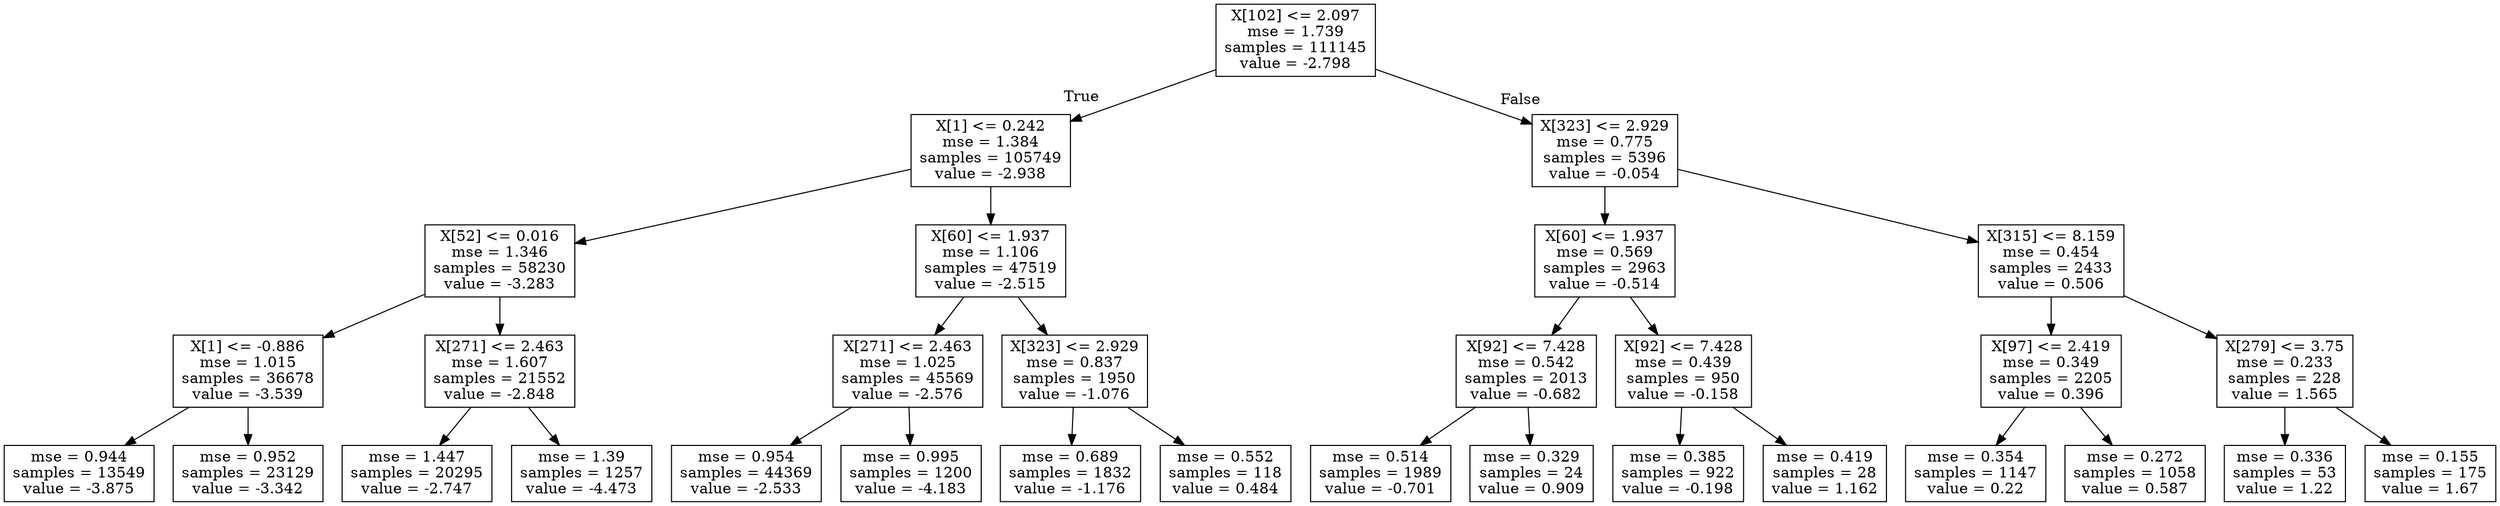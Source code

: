 digraph Tree {
node [shape=box] ;
0 [label="X[102] <= 2.097\nmse = 1.739\nsamples = 111145\nvalue = -2.798"] ;
1 [label="X[1] <= 0.242\nmse = 1.384\nsamples = 105749\nvalue = -2.938"] ;
0 -> 1 [labeldistance=2.5, labelangle=45, headlabel="True"] ;
2 [label="X[52] <= 0.016\nmse = 1.346\nsamples = 58230\nvalue = -3.283"] ;
1 -> 2 ;
3 [label="X[1] <= -0.886\nmse = 1.015\nsamples = 36678\nvalue = -3.539"] ;
2 -> 3 ;
4 [label="mse = 0.944\nsamples = 13549\nvalue = -3.875"] ;
3 -> 4 ;
5 [label="mse = 0.952\nsamples = 23129\nvalue = -3.342"] ;
3 -> 5 ;
6 [label="X[271] <= 2.463\nmse = 1.607\nsamples = 21552\nvalue = -2.848"] ;
2 -> 6 ;
7 [label="mse = 1.447\nsamples = 20295\nvalue = -2.747"] ;
6 -> 7 ;
8 [label="mse = 1.39\nsamples = 1257\nvalue = -4.473"] ;
6 -> 8 ;
9 [label="X[60] <= 1.937\nmse = 1.106\nsamples = 47519\nvalue = -2.515"] ;
1 -> 9 ;
10 [label="X[271] <= 2.463\nmse = 1.025\nsamples = 45569\nvalue = -2.576"] ;
9 -> 10 ;
11 [label="mse = 0.954\nsamples = 44369\nvalue = -2.533"] ;
10 -> 11 ;
12 [label="mse = 0.995\nsamples = 1200\nvalue = -4.183"] ;
10 -> 12 ;
13 [label="X[323] <= 2.929\nmse = 0.837\nsamples = 1950\nvalue = -1.076"] ;
9 -> 13 ;
14 [label="mse = 0.689\nsamples = 1832\nvalue = -1.176"] ;
13 -> 14 ;
15 [label="mse = 0.552\nsamples = 118\nvalue = 0.484"] ;
13 -> 15 ;
16 [label="X[323] <= 2.929\nmse = 0.775\nsamples = 5396\nvalue = -0.054"] ;
0 -> 16 [labeldistance=2.5, labelangle=-45, headlabel="False"] ;
17 [label="X[60] <= 1.937\nmse = 0.569\nsamples = 2963\nvalue = -0.514"] ;
16 -> 17 ;
18 [label="X[92] <= 7.428\nmse = 0.542\nsamples = 2013\nvalue = -0.682"] ;
17 -> 18 ;
19 [label="mse = 0.514\nsamples = 1989\nvalue = -0.701"] ;
18 -> 19 ;
20 [label="mse = 0.329\nsamples = 24\nvalue = 0.909"] ;
18 -> 20 ;
21 [label="X[92] <= 7.428\nmse = 0.439\nsamples = 950\nvalue = -0.158"] ;
17 -> 21 ;
22 [label="mse = 0.385\nsamples = 922\nvalue = -0.198"] ;
21 -> 22 ;
23 [label="mse = 0.419\nsamples = 28\nvalue = 1.162"] ;
21 -> 23 ;
24 [label="X[315] <= 8.159\nmse = 0.454\nsamples = 2433\nvalue = 0.506"] ;
16 -> 24 ;
25 [label="X[97] <= 2.419\nmse = 0.349\nsamples = 2205\nvalue = 0.396"] ;
24 -> 25 ;
26 [label="mse = 0.354\nsamples = 1147\nvalue = 0.22"] ;
25 -> 26 ;
27 [label="mse = 0.272\nsamples = 1058\nvalue = 0.587"] ;
25 -> 27 ;
28 [label="X[279] <= 3.75\nmse = 0.233\nsamples = 228\nvalue = 1.565"] ;
24 -> 28 ;
29 [label="mse = 0.336\nsamples = 53\nvalue = 1.22"] ;
28 -> 29 ;
30 [label="mse = 0.155\nsamples = 175\nvalue = 1.67"] ;
28 -> 30 ;
}